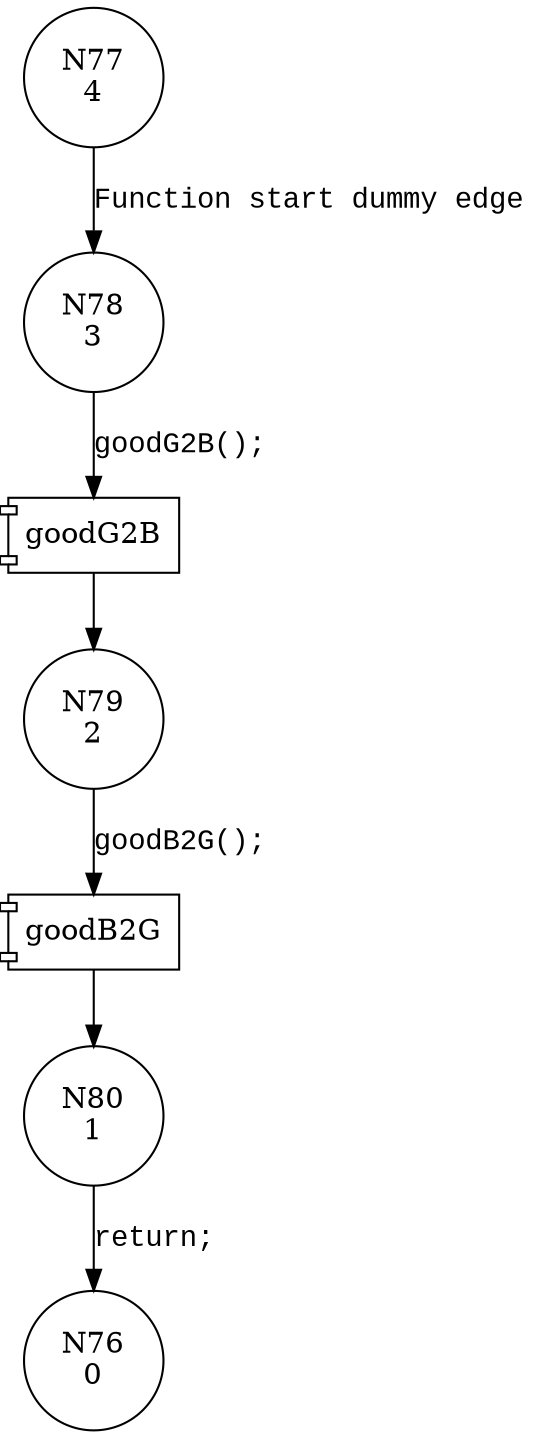 digraph CWE126_Buffer_Overread__CWE129_connect_socket_67_good {
78 [shape="circle" label="N78\n3"]
79 [shape="circle" label="N79\n2"]
80 [shape="circle" label="N80\n1"]
77 [shape="circle" label="N77\n4"]
76 [shape="circle" label="N76\n0"]
100001 [shape="component" label="goodG2B"]
78 -> 100001 [label="goodG2B();" fontname="Courier New"]
100001 -> 79 [label="" fontname="Courier New"]
100002 [shape="component" label="goodB2G"]
79 -> 100002 [label="goodB2G();" fontname="Courier New"]
100002 -> 80 [label="" fontname="Courier New"]
77 -> 78 [label="Function start dummy edge" fontname="Courier New"]
80 -> 76 [label="return;" fontname="Courier New"]
}
